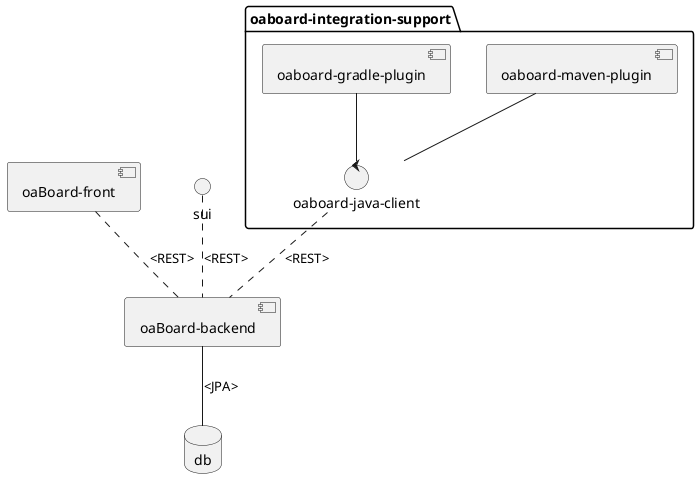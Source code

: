 @startuml "oaBoard-Components"

[oaBoard-backend] as backend
[oaBoard-front] as front

'[swagger-ui-board] as sui  -->  dropped / legacy

package oaboard-integration-support {
    [oaboard-maven-plugin] as mvn
    [oaboard-gradle-plugin] as grd
    control "oaboard-java-client" as jv
}

database db

backend -- db : <JPA>
front .. backend : <REST>
sui .. backend : <REST>
grd -- jv
mvn -- jv
jv .. backend  : <REST>


@enduml
